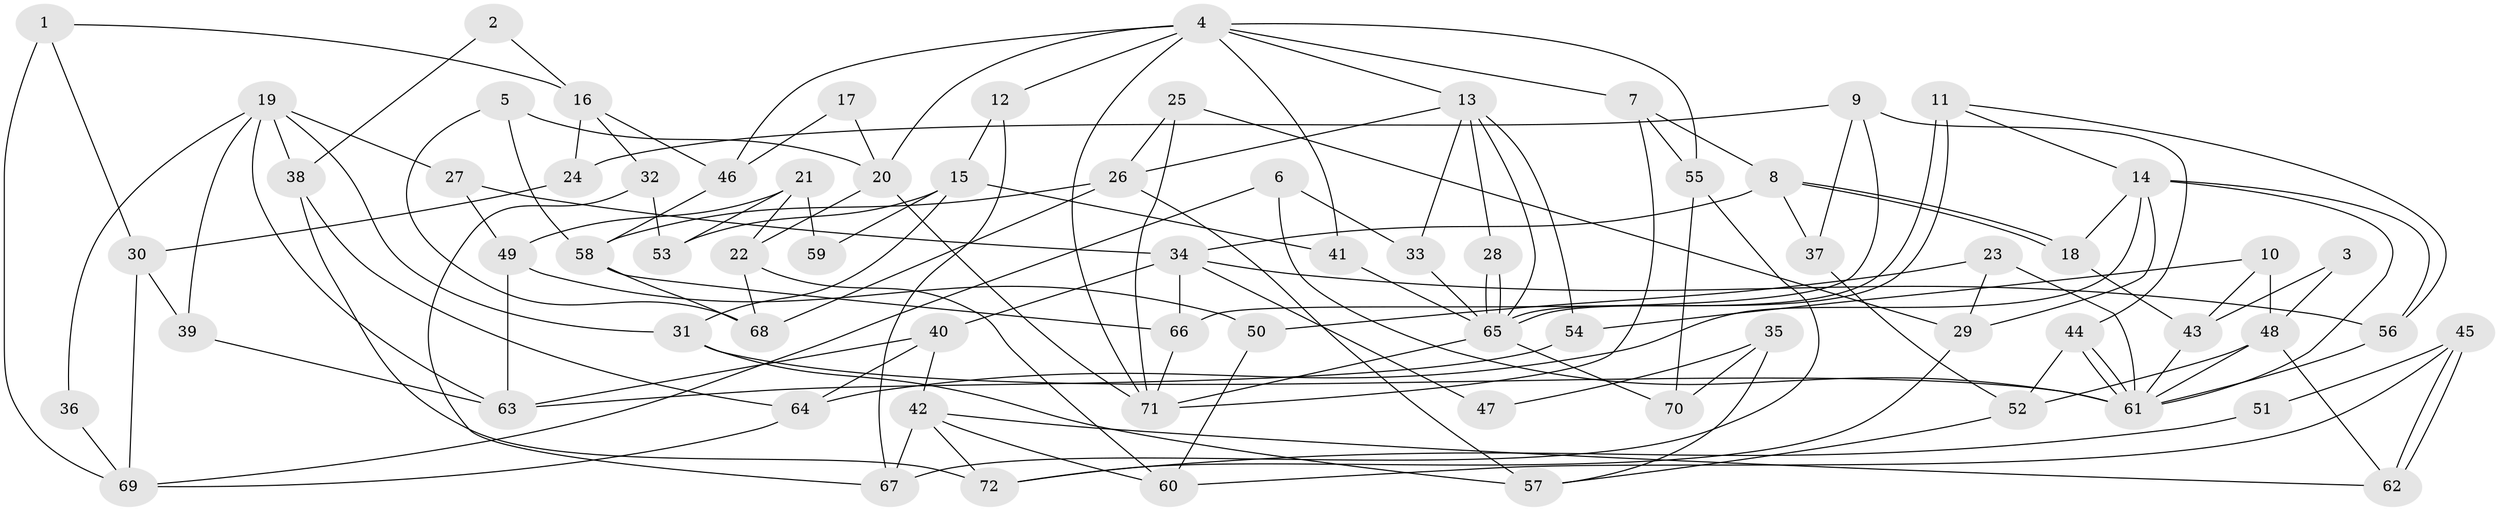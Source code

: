 // Generated by graph-tools (version 1.1) at 2025/50/03/09/25 03:50:12]
// undirected, 72 vertices, 144 edges
graph export_dot {
graph [start="1"]
  node [color=gray90,style=filled];
  1;
  2;
  3;
  4;
  5;
  6;
  7;
  8;
  9;
  10;
  11;
  12;
  13;
  14;
  15;
  16;
  17;
  18;
  19;
  20;
  21;
  22;
  23;
  24;
  25;
  26;
  27;
  28;
  29;
  30;
  31;
  32;
  33;
  34;
  35;
  36;
  37;
  38;
  39;
  40;
  41;
  42;
  43;
  44;
  45;
  46;
  47;
  48;
  49;
  50;
  51;
  52;
  53;
  54;
  55;
  56;
  57;
  58;
  59;
  60;
  61;
  62;
  63;
  64;
  65;
  66;
  67;
  68;
  69;
  70;
  71;
  72;
  1 -- 30;
  1 -- 69;
  1 -- 16;
  2 -- 38;
  2 -- 16;
  3 -- 43;
  3 -- 48;
  4 -- 7;
  4 -- 46;
  4 -- 12;
  4 -- 13;
  4 -- 20;
  4 -- 41;
  4 -- 55;
  4 -- 71;
  5 -- 20;
  5 -- 58;
  5 -- 68;
  6 -- 33;
  6 -- 61;
  6 -- 69;
  7 -- 8;
  7 -- 71;
  7 -- 55;
  8 -- 18;
  8 -- 18;
  8 -- 34;
  8 -- 37;
  9 -- 37;
  9 -- 44;
  9 -- 24;
  9 -- 66;
  10 -- 43;
  10 -- 54;
  10 -- 48;
  11 -- 65;
  11 -- 65;
  11 -- 14;
  11 -- 56;
  12 -- 67;
  12 -- 15;
  13 -- 65;
  13 -- 26;
  13 -- 28;
  13 -- 33;
  13 -- 54;
  14 -- 56;
  14 -- 64;
  14 -- 18;
  14 -- 29;
  14 -- 61;
  15 -- 41;
  15 -- 31;
  15 -- 53;
  15 -- 59;
  16 -- 32;
  16 -- 24;
  16 -- 46;
  17 -- 20;
  17 -- 46;
  18 -- 43;
  19 -- 31;
  19 -- 39;
  19 -- 27;
  19 -- 36;
  19 -- 38;
  19 -- 63;
  20 -- 71;
  20 -- 22;
  21 -- 22;
  21 -- 49;
  21 -- 53;
  21 -- 59;
  22 -- 68;
  22 -- 60;
  23 -- 61;
  23 -- 29;
  23 -- 50;
  24 -- 30;
  25 -- 71;
  25 -- 26;
  25 -- 29;
  26 -- 58;
  26 -- 57;
  26 -- 68;
  27 -- 34;
  27 -- 49;
  28 -- 65;
  28 -- 65;
  29 -- 72;
  30 -- 69;
  30 -- 39;
  31 -- 61;
  31 -- 57;
  32 -- 67;
  32 -- 53;
  33 -- 65;
  34 -- 66;
  34 -- 56;
  34 -- 40;
  34 -- 47;
  35 -- 70;
  35 -- 57;
  35 -- 47;
  36 -- 69;
  37 -- 52;
  38 -- 72;
  38 -- 64;
  39 -- 63;
  40 -- 63;
  40 -- 42;
  40 -- 64;
  41 -- 65;
  42 -- 62;
  42 -- 60;
  42 -- 67;
  42 -- 72;
  43 -- 61;
  44 -- 61;
  44 -- 61;
  44 -- 52;
  45 -- 60;
  45 -- 62;
  45 -- 62;
  45 -- 51;
  46 -- 58;
  48 -- 61;
  48 -- 52;
  48 -- 62;
  49 -- 50;
  49 -- 63;
  50 -- 60;
  51 -- 72;
  52 -- 57;
  54 -- 63;
  55 -- 67;
  55 -- 70;
  56 -- 61;
  58 -- 68;
  58 -- 66;
  64 -- 69;
  65 -- 70;
  65 -- 71;
  66 -- 71;
}
